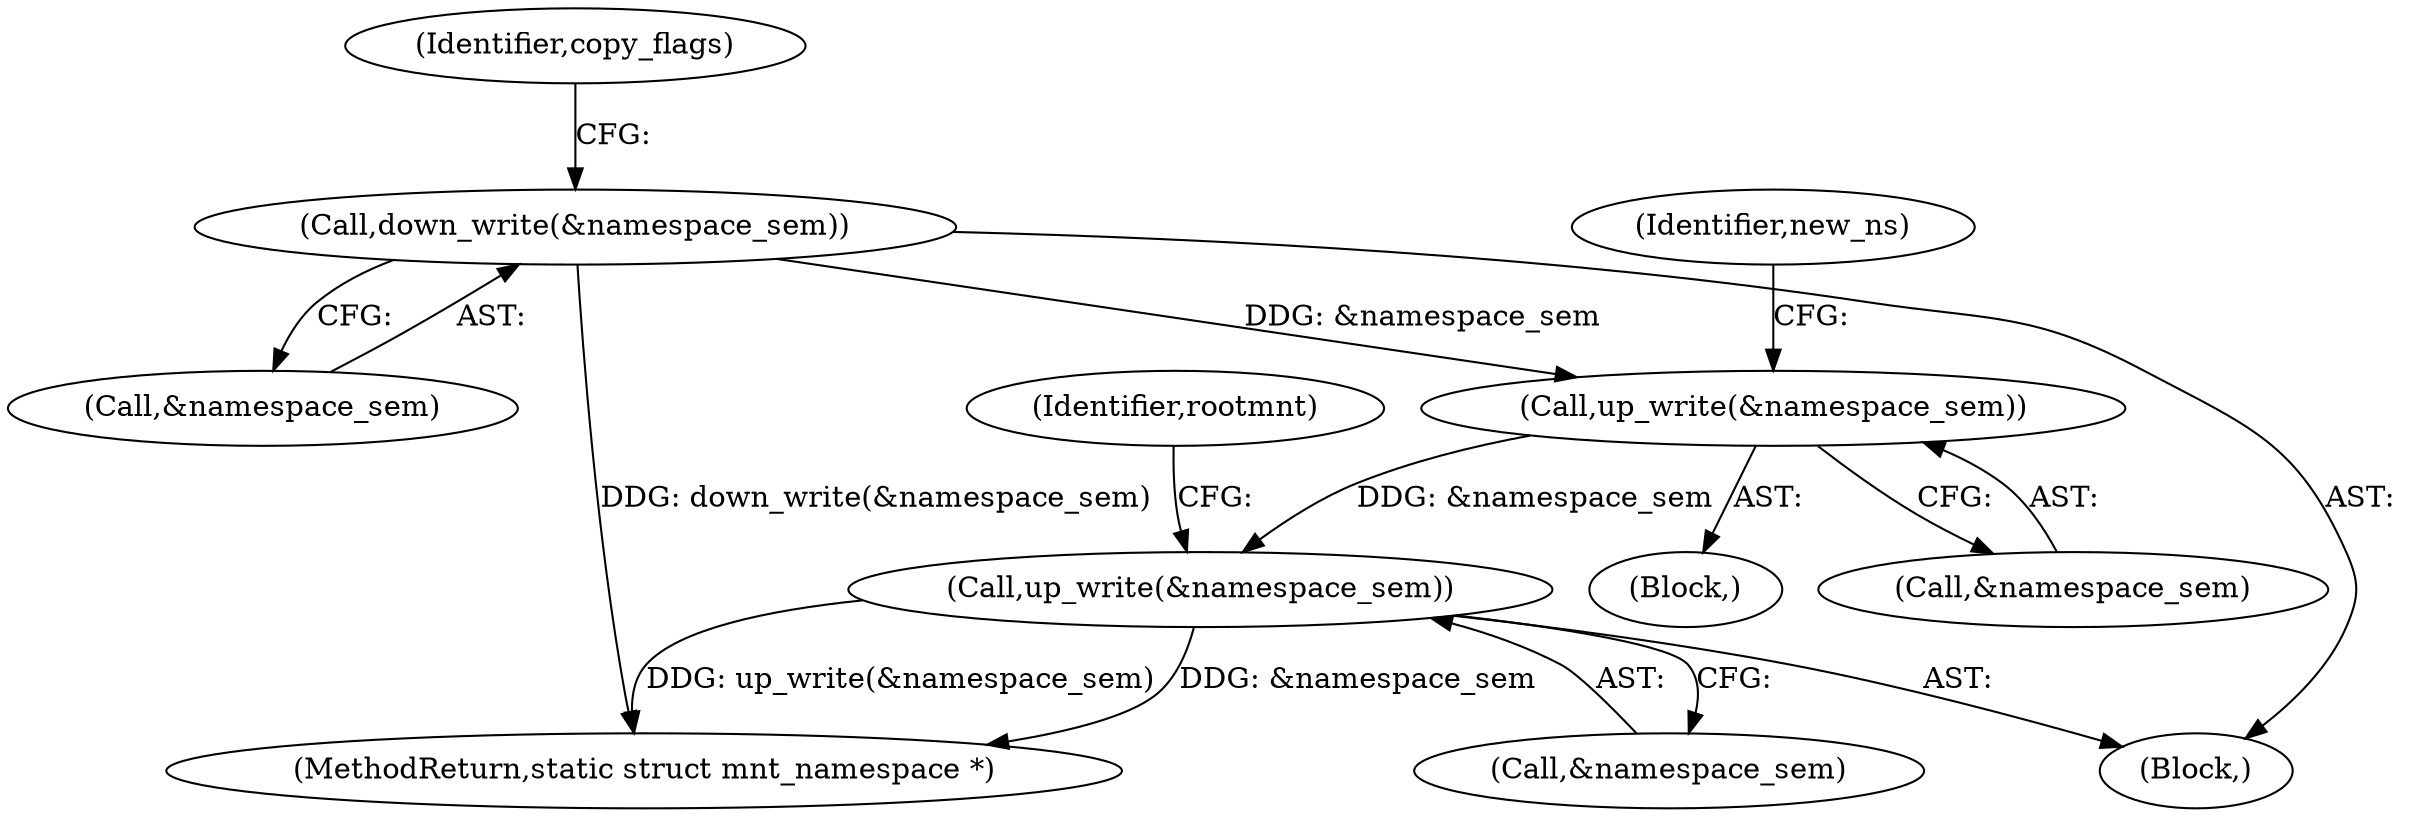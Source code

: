 digraph "0_linux_132c94e31b8bca8ea921f9f96a57d684fa4ae0a9_0@API" {
"1000134" [label="(Call,down_write(&namespace_sem))"];
"1000160" [label="(Call,up_write(&namespace_sem))"];
"1000248" [label="(Call,up_write(&namespace_sem))"];
"1000135" [label="(Call,&namespace_sem)"];
"1000164" [label="(Identifier,new_ns)"];
"1000249" [label="(Call,&namespace_sem)"];
"1000161" [label="(Call,&namespace_sem)"];
"1000106" [label="(Block,)"];
"1000134" [label="(Call,down_write(&namespace_sem))"];
"1000252" [label="(Identifier,rootmnt)"];
"1000159" [label="(Block,)"];
"1000261" [label="(MethodReturn,static struct mnt_namespace *)"];
"1000138" [label="(Identifier,copy_flags)"];
"1000160" [label="(Call,up_write(&namespace_sem))"];
"1000248" [label="(Call,up_write(&namespace_sem))"];
"1000134" -> "1000106"  [label="AST: "];
"1000134" -> "1000135"  [label="CFG: "];
"1000135" -> "1000134"  [label="AST: "];
"1000138" -> "1000134"  [label="CFG: "];
"1000134" -> "1000261"  [label="DDG: down_write(&namespace_sem)"];
"1000134" -> "1000160"  [label="DDG: &namespace_sem"];
"1000160" -> "1000159"  [label="AST: "];
"1000160" -> "1000161"  [label="CFG: "];
"1000161" -> "1000160"  [label="AST: "];
"1000164" -> "1000160"  [label="CFG: "];
"1000160" -> "1000248"  [label="DDG: &namespace_sem"];
"1000248" -> "1000106"  [label="AST: "];
"1000248" -> "1000249"  [label="CFG: "];
"1000249" -> "1000248"  [label="AST: "];
"1000252" -> "1000248"  [label="CFG: "];
"1000248" -> "1000261"  [label="DDG: up_write(&namespace_sem)"];
"1000248" -> "1000261"  [label="DDG: &namespace_sem"];
}
